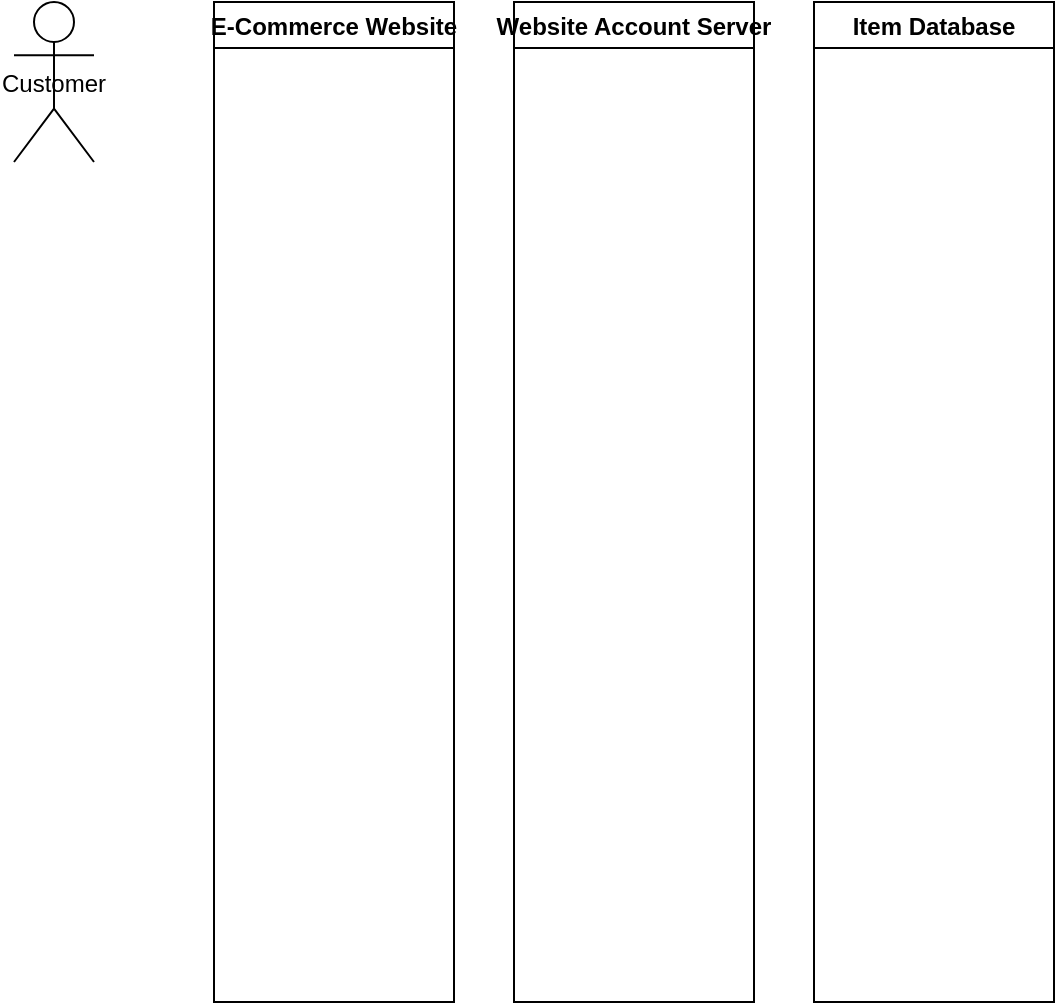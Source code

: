 <?xml version="1.0" encoding="UTF-8"?>
<mxfile>
  <diagram name="Sequence Diagram">
    <mxGraphModel dx="1081" dy="772" grid="1" gridSize="10" guides="1" tooltips="1" connect="1" arrows="1" fold="1" page="1" pageScale="1" pageWidth="827" pageHeight="1169" math="0" shadow="0">
      <root>
        <mxCell id="0"/>
        <mxCell id="1" parent="0"/>

        <!-- Actors -->
        <mxCell id="2" value="Customer" style="shape=umlActor;" vertex="1" parent="1">
          <mxGeometry x="50" y="50" width="40" height="80" as="geometry"/>
        </mxCell>

        <!-- Lifelines -->
        <mxCell id="3" value="E-Commerce Website" style="swimlane;" vertex="1" parent="1">
          <mxGeometry x="150" y="50" width="120" height="500" as="geometry"/>
        </mxCell>
        
        <mxCell id="4" value="Website Account Server" style="swimlane;" vertex="1" parent="1">
          <mxGeometry x="300" y="50" width="120" height="500" as="geometry"/>
        </mxCell>

        <mxCell id="5" value="Item Database" style="swimlane;" vertex="1" parent="1">
          <mxGeometry x="450" y="50" width="120" height="500" as="geometry"/>
        </mxCell>
        
        <mxCell id="6" value="Orders & Deliveries Information" style="swimlane;" vertex="1" parent="1">
          <mxGeometry x="600" y="50" width="120" height="500" as="geometry"/>
        </mxCell>

        <!-- Messages -->
        <mxCell id="7" value="Login Account" edge="1" parent="1" source="2" target="3">
          <mxGeometry relative="1" as="geometry"/>
        </mxCell>
        
        <mxCell id="8" value="Verify Account" edge="1" parent="1" source="3" target="4">
          <mxGeometry relative="1" as="geometry"/>
        </mxCell>
        
        <mxCell id="9" value="Valid Account" edge="1" parent="1" source="4" target="3">
          <mxGeometry relative="1" as="geometry"/>
        </mxCell>

        <mxCell id="10" value="Browse for Items" edge="1" parent="1" source="3" target="2">
          <mxGeometry relative="1" as="geometry"/>
        </mxCell>

        <mxCell id="11" value="Choose an item to order" edge="1" parent="1" source="2" target="3">
          <mxGeometry relative="1" as="geometry"/>
        </mxCell>

        <mxCell id="12" value="Process Transaction" edge="1" parent="1" source="3" target="5">
          <mxGeometry relative="1" as="geometry"/>
        </mxCell>

        <mxCell id="13" value="Item Information" edge="1" parent="1" source="5" target="3">
          <mxGeometry relative="1" as="geometry"/>
        </mxCell>
        
        <mxCell id="14" value="Confirm Order?" edge="1" parent="1" source="2" target="3">
          <mxGeometry relative="1" as="geometry"/>
        </mxCell>
        
        <mxCell id="15" value="Processing Order" edge="1" parent="1" source="3" target="6">
          <mxGeometry relative="1" as="geometry"/>
        </mxCell>
        
        <mxCell id="16" value="Order Information" edge="1" parent="1" source="6" target="2">
          <mxGeometry relative="1" as="geometry"/>
        </mxCell>
      </root>
    </mxGraphModel>
  </diagram>
</mxfile>
